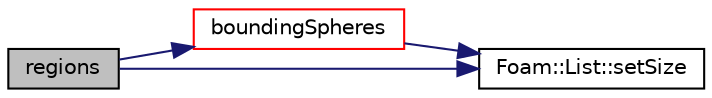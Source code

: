 digraph "regions"
{
  bgcolor="transparent";
  edge [fontname="Helvetica",fontsize="10",labelfontname="Helvetica",labelfontsize="10"];
  node [fontname="Helvetica",fontsize="10",shape=record];
  rankdir="LR";
  Node21 [label="regions",height=0.2,width=0.4,color="black", fillcolor="grey75", style="filled", fontcolor="black"];
  Node21 -> Node22 [color="midnightblue",fontsize="10",style="solid",fontname="Helvetica"];
  Node22 [label="boundingSpheres",height=0.2,width=0.4,color="red",URL="$a26353.html#a4f9baf018af105a4cd6d9c008d4d04ec",tooltip="Get bounding spheres (centre and radius squared), one per element. "];
  Node22 -> Node23 [color="midnightblue",fontsize="10",style="solid",fontname="Helvetica"];
  Node23 [label="Foam::List::setSize",height=0.2,width=0.4,color="black",URL="$a26833.html#aedb985ffeaf1bdbfeccc2a8730405703",tooltip="Reset size of List. "];
  Node21 -> Node23 [color="midnightblue",fontsize="10",style="solid",fontname="Helvetica"];
}
